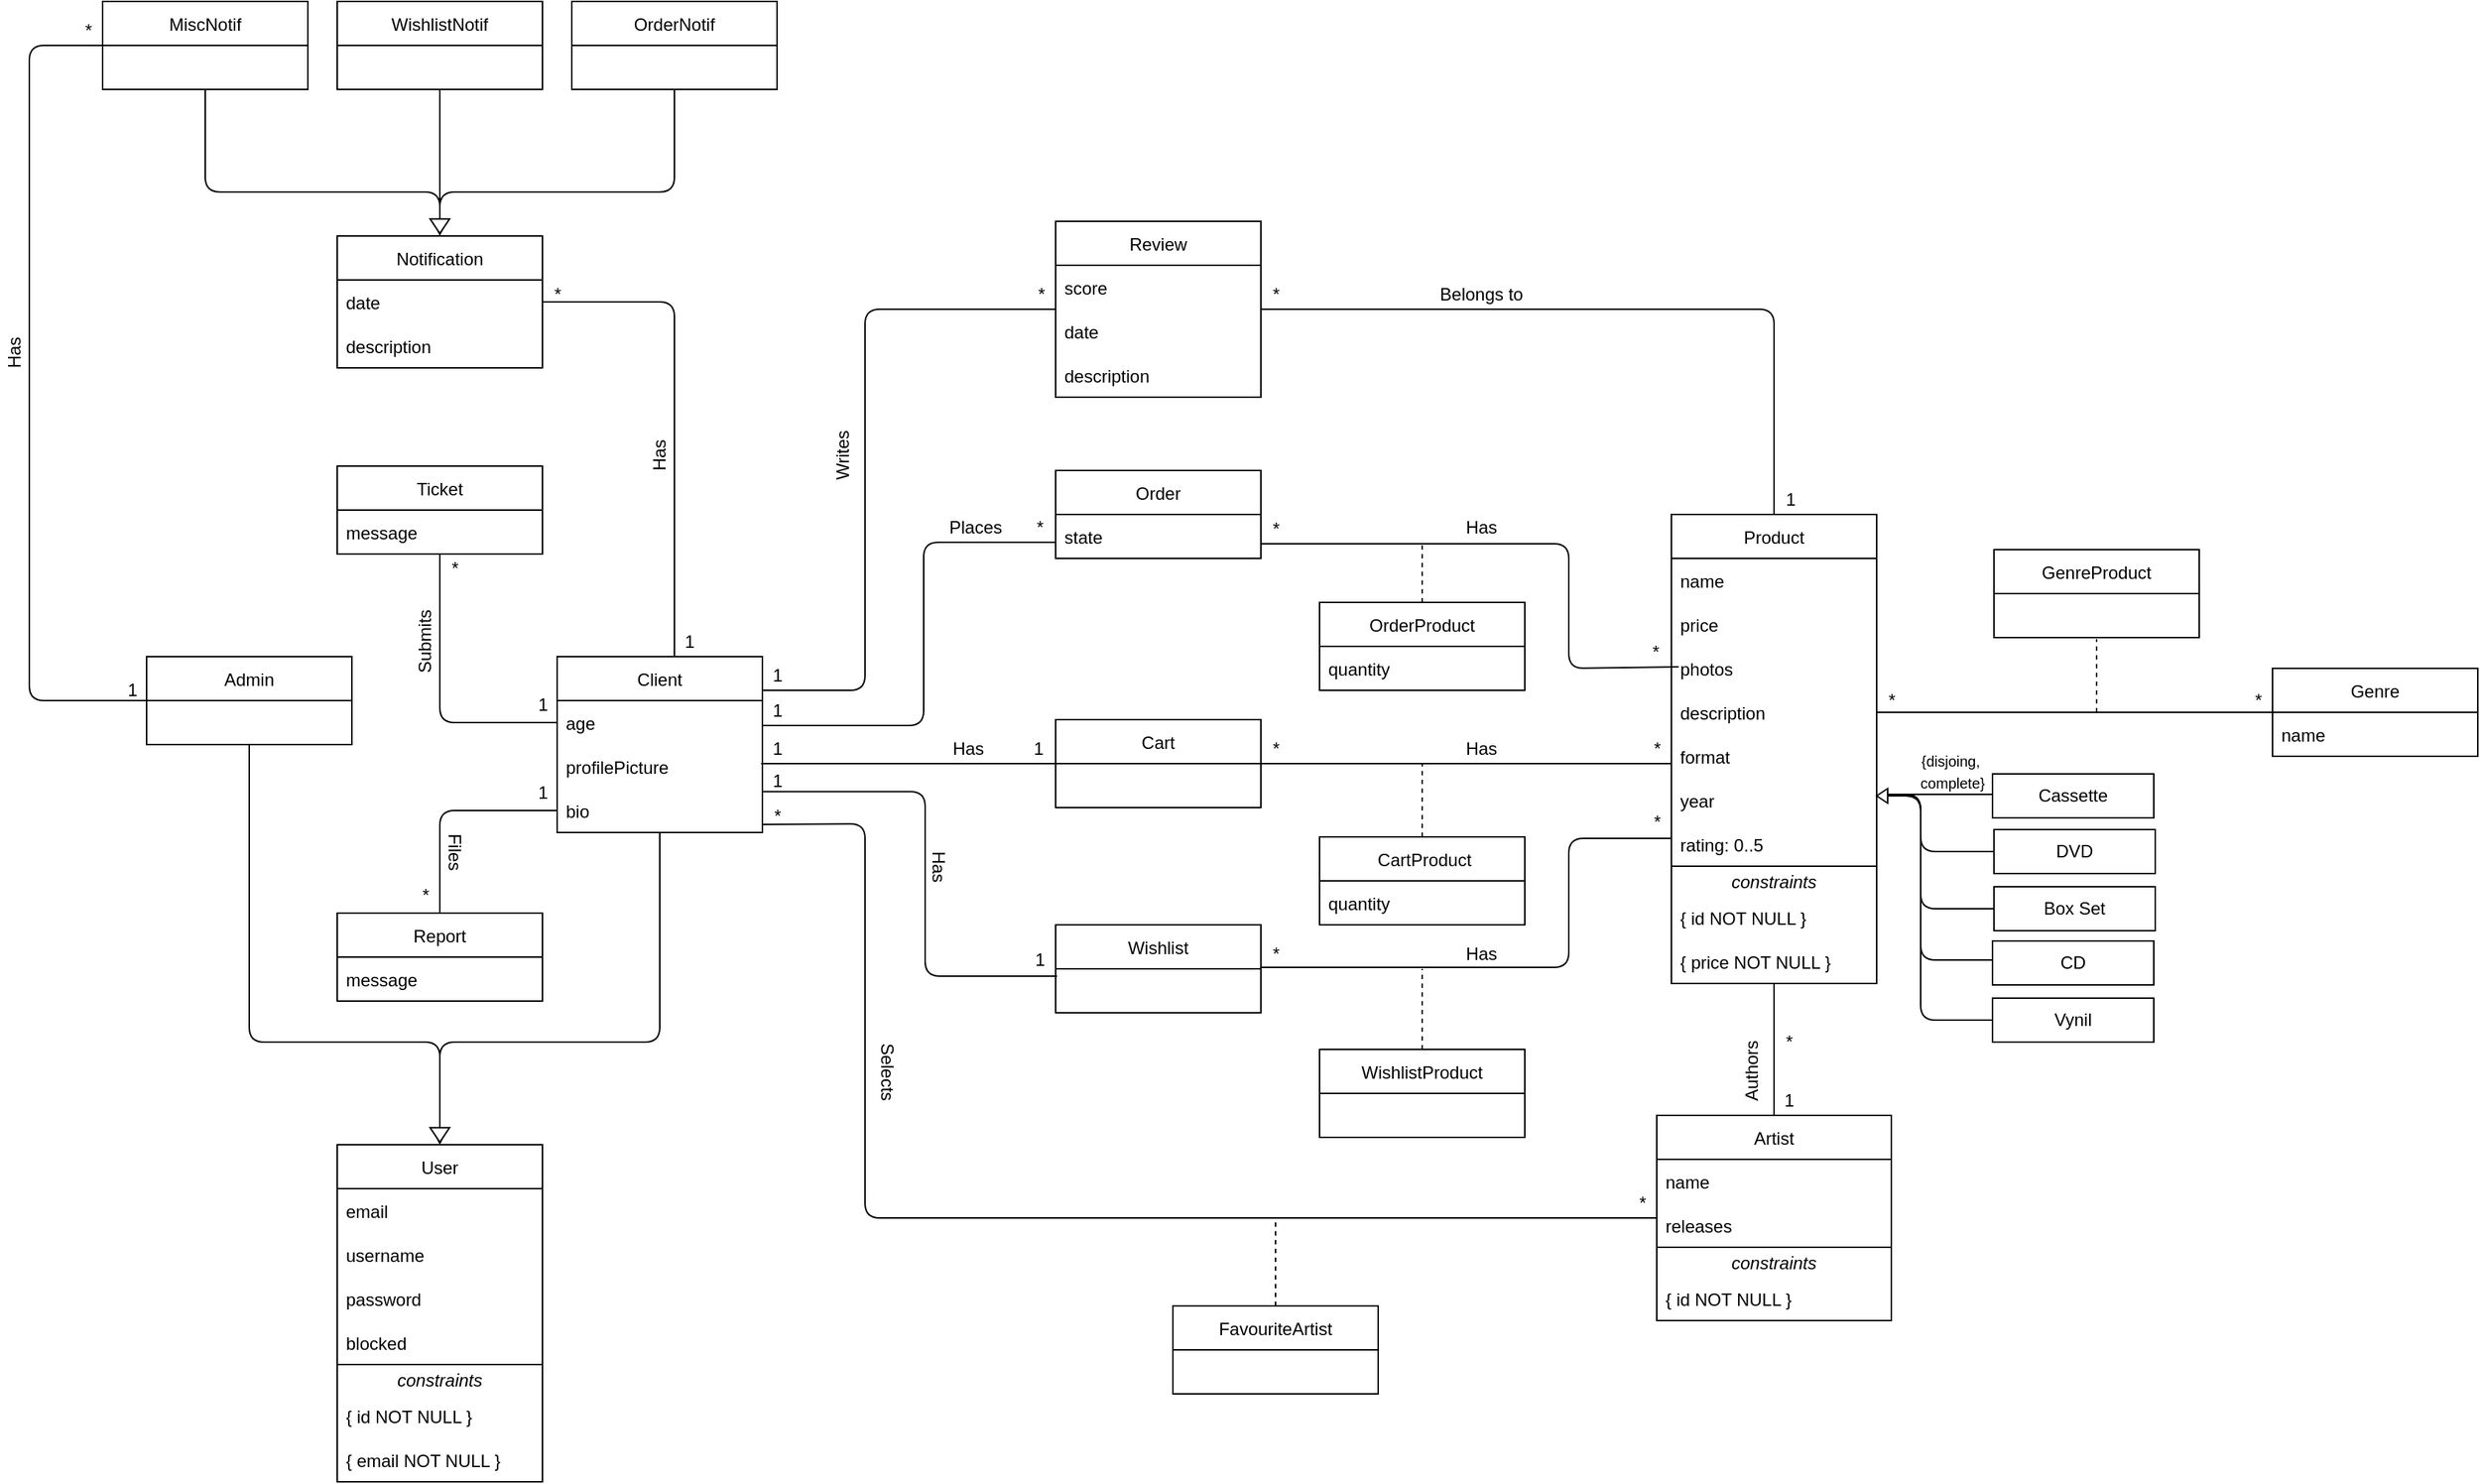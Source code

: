 <mxfile>
    <diagram id="llNI3-u4HUtJi4ST73vL" name="Page-1">
        <mxGraphModel dx="2274" dy="1875" grid="1" gridSize="10" guides="1" tooltips="1" connect="1" arrows="1" fold="1" page="1" pageScale="1" pageWidth="850" pageHeight="1100" math="0" shadow="0">
            <root>
                <mxCell id="0"/>
                <mxCell id="1" parent="0"/>
                <mxCell id="ldvNf7VBA81TMGFVjmtG-9" value="Artist" style="swimlane;fontStyle=0;childLayout=stackLayout;horizontal=1;startSize=30;horizontalStack=0;resizeParent=1;resizeParentMax=0;resizeLast=0;collapsible=1;marginBottom=0;" parent="1" vertex="1">
                    <mxGeometry x="820" y="430" width="160" height="140" as="geometry"/>
                </mxCell>
                <mxCell id="ldvNf7VBA81TMGFVjmtG-11" value="name" style="text;strokeColor=none;fillColor=none;align=left;verticalAlign=middle;spacingLeft=4;spacingRight=4;overflow=hidden;points=[[0,0.5],[1,0.5]];portConstraint=eastwest;rotatable=0;" parent="ldvNf7VBA81TMGFVjmtG-9" vertex="1">
                    <mxGeometry y="30" width="160" height="30" as="geometry"/>
                </mxCell>
                <mxCell id="11" value="releases" style="text;strokeColor=none;fillColor=none;align=left;verticalAlign=middle;spacingLeft=4;spacingRight=4;overflow=hidden;points=[[0,0.5],[1,0.5]];portConstraint=eastwest;rotatable=0;" parent="ldvNf7VBA81TMGFVjmtG-9" vertex="1">
                    <mxGeometry y="60" width="160" height="30" as="geometry"/>
                </mxCell>
                <mxCell id="49" value="" style="swimlane;fontStyle=0;childLayout=stackLayout;horizontal=1;startSize=0;horizontalStack=0;resizeParent=1;resizeParentMax=0;resizeLast=0;collapsible=1;marginBottom=0;" parent="ldvNf7VBA81TMGFVjmtG-9" vertex="1">
                    <mxGeometry y="90" width="160" height="50" as="geometry"/>
                </mxCell>
                <mxCell id="50" value="constraints" style="text;strokeColor=none;fillColor=none;align=center;verticalAlign=middle;spacingLeft=4;spacingRight=4;overflow=hidden;points=[[0,0.5],[1,0.5]];portConstraint=eastwest;rotatable=0;fontStyle=2" parent="49" vertex="1">
                    <mxGeometry width="160" height="20" as="geometry"/>
                </mxCell>
                <mxCell id="51" value="{ id NOT NULL }" style="text;strokeColor=none;fillColor=none;align=left;verticalAlign=middle;spacingLeft=4;spacingRight=4;overflow=hidden;points=[[0,0.5],[1,0.5]];portConstraint=eastwest;rotatable=0;" parent="49" vertex="1">
                    <mxGeometry y="20" width="160" height="30" as="geometry"/>
                </mxCell>
                <mxCell id="41" style="edgeStyle=none;html=1;endArrow=none;endFill=0;entryX=0;entryY=0.5;entryDx=0;entryDy=0;exitX=-0.043;exitY=1.002;exitDx=0;exitDy=0;exitPerimeter=0;" parent="1" source="172" target="ldvNf7VBA81TMGFVjmtG-29" edge="1">
                    <mxGeometry relative="1" as="geometry">
                        <mxPoint x="220" y="182" as="sourcePoint"/>
                        <Array as="points"/>
                    </mxGeometry>
                </mxCell>
                <mxCell id="42" style="edgeStyle=elbowEdgeStyle;html=1;endArrow=none;endFill=0;startArrow=none;exitX=1.001;exitY=0.07;exitDx=0;exitDy=0;exitPerimeter=0;" parent="1" source="107" edge="1">
                    <mxGeometry relative="1" as="geometry">
                        <mxPoint x="210" y="220" as="sourcePoint"/>
                        <Array as="points">
                            <mxPoint x="321" y="200"/>
                        </Array>
                        <mxPoint x="411" y="335" as="targetPoint"/>
                    </mxGeometry>
                </mxCell>
                <mxCell id="43" style="edgeStyle=none;html=1;endArrow=none;endFill=0;exitX=1;exitY=0;exitDx=0;exitDy=0;exitPerimeter=0;" parent="1" edge="1">
                    <mxGeometry relative="1" as="geometry">
                        <Array as="points">
                            <mxPoint x="320" y="164"/>
                            <mxPoint x="320" y="39"/>
                        </Array>
                        <mxPoint x="210" y="164" as="sourcePoint"/>
                        <mxPoint x="410" y="39" as="targetPoint"/>
                    </mxGeometry>
                </mxCell>
                <mxCell id="103" style="edgeStyle=none;html=1;startArrow=none;startFill=0;endArrow=none;endFill=0;exitX=1.001;exitY=0.816;exitDx=0;exitDy=0;exitPerimeter=0;" parent="1" source="107" target="ldvNf7VBA81TMGFVjmtG-9" edge="1">
                    <mxGeometry relative="1" as="geometry">
                        <Array as="points">
                            <mxPoint x="280" y="231"/>
                            <mxPoint x="280" y="500"/>
                        </Array>
                    </mxGeometry>
                </mxCell>
                <mxCell id="108" style="edgeStyle=none;html=1;endArrow=block;endFill=0;" parent="1" source="ldvNf7VBA81TMGFVjmtG-21" target="ldvNf7VBA81TMGFVjmtG-38" edge="1">
                    <mxGeometry relative="1" as="geometry">
                        <Array as="points">
                            <mxPoint x="140" y="380"/>
                            <mxPoint x="-10" y="380"/>
                        </Array>
                    </mxGeometry>
                </mxCell>
                <mxCell id="ldvNf7VBA81TMGFVjmtG-21" value="Client" style="swimlane;fontStyle=0;childLayout=stackLayout;horizontal=1;startSize=30;horizontalStack=0;resizeParent=1;resizeParentMax=0;resizeLast=0;collapsible=1;marginBottom=0;" parent="1" vertex="1">
                    <mxGeometry x="70" y="117" width="140" height="120" as="geometry">
                        <mxRectangle x="70" y="117" width="60" height="30" as="alternateBounds"/>
                    </mxGeometry>
                </mxCell>
                <mxCell id="ldvNf7VBA81TMGFVjmtG-24" value="age" style="text;strokeColor=none;fillColor=none;align=left;verticalAlign=middle;spacingLeft=4;spacingRight=4;overflow=hidden;points=[[0,0.5],[1,0.5]];portConstraint=eastwest;rotatable=0;" parent="ldvNf7VBA81TMGFVjmtG-21" vertex="1">
                    <mxGeometry y="30" width="140" height="30" as="geometry"/>
                </mxCell>
                <mxCell id="ldvNf7VBA81TMGFVjmtG-69" value="profilePicture" style="text;strokeColor=none;fillColor=none;align=left;verticalAlign=middle;spacingLeft=4;spacingRight=4;overflow=hidden;points=[[0,0.5],[1,0.5]];portConstraint=eastwest;rotatable=0;" parent="ldvNf7VBA81TMGFVjmtG-21" vertex="1">
                    <mxGeometry y="60" width="140" height="30" as="geometry"/>
                </mxCell>
                <mxCell id="107" value="bio" style="text;strokeColor=none;fillColor=none;align=left;verticalAlign=middle;spacingLeft=4;spacingRight=4;overflow=hidden;points=[[0,0.5],[1,0.5]];portConstraint=eastwest;rotatable=0;" parent="ldvNf7VBA81TMGFVjmtG-21" vertex="1">
                    <mxGeometry y="90" width="140" height="30" as="geometry"/>
                </mxCell>
                <mxCell id="60" style="edgeStyle=none;html=1;endArrow=none;endFill=0;strokeColor=default;entryX=0;entryY=0.5;entryDx=0;entryDy=0;" parent="1" edge="1">
                    <mxGeometry relative="1" as="geometry">
                        <mxPoint x="830" y="241" as="targetPoint"/>
                        <Array as="points">
                            <mxPoint x="760" y="329"/>
                            <mxPoint x="760" y="241"/>
                        </Array>
                        <mxPoint x="550" y="329" as="sourcePoint"/>
                    </mxGeometry>
                </mxCell>
                <mxCell id="ldvNf7VBA81TMGFVjmtG-25" value="Wishlist" style="swimlane;fontStyle=0;childLayout=stackLayout;horizontal=1;startSize=30;horizontalStack=0;resizeParent=1;resizeParentMax=0;resizeLast=0;collapsible=1;marginBottom=0;" parent="1" vertex="1">
                    <mxGeometry x="410" y="300" width="140" height="60" as="geometry"/>
                </mxCell>
                <mxCell id="62" style="edgeStyle=none;html=1;endArrow=none;endFill=0;strokeColor=default;exitX=1;exitY=0.5;exitDx=0;exitDy=0;" parent="1" source="ldvNf7VBA81TMGFVjmtG-29" edge="1">
                    <mxGeometry relative="1" as="geometry">
                        <mxPoint x="830" y="190" as="targetPoint"/>
                        <mxPoint x="560" y="190" as="sourcePoint"/>
                    </mxGeometry>
                </mxCell>
                <mxCell id="ldvNf7VBA81TMGFVjmtG-29" value="Cart" style="swimlane;fontStyle=0;childLayout=stackLayout;horizontal=1;startSize=30;horizontalStack=0;resizeParent=1;resizeParentMax=0;resizeLast=0;collapsible=1;marginBottom=0;" parent="1" vertex="1">
                    <mxGeometry x="410" y="160" width="140" height="60" as="geometry"/>
                </mxCell>
                <mxCell id="109" style="edgeStyle=none;html=1;endArrow=block;endFill=0;entryX=0.5;entryY=0;entryDx=0;entryDy=0;startArrow=none;" parent="1" source="134" target="ldvNf7VBA81TMGFVjmtG-38" edge="1">
                    <mxGeometry relative="1" as="geometry">
                        <Array as="points"/>
                    </mxGeometry>
                </mxCell>
                <mxCell id="ldvNf7VBA81TMGFVjmtG-34" value="Admin" style="swimlane;fontStyle=0;childLayout=stackLayout;horizontal=1;startSize=30;horizontalStack=0;resizeParent=1;resizeParentMax=0;resizeLast=0;collapsible=1;marginBottom=0;" parent="1" vertex="1">
                    <mxGeometry x="-210" y="117" width="140" height="60" as="geometry"/>
                </mxCell>
                <mxCell id="ldvNf7VBA81TMGFVjmtG-38" value="User" style="swimlane;fontStyle=0;childLayout=stackLayout;horizontal=1;startSize=30;horizontalStack=0;resizeParent=1;resizeParentMax=0;resizeLast=0;collapsible=1;marginBottom=0;" parent="1" vertex="1">
                    <mxGeometry x="-80" y="450" width="140" height="230" as="geometry"/>
                </mxCell>
                <mxCell id="66" value="email" style="text;strokeColor=none;fillColor=none;align=left;verticalAlign=middle;spacingLeft=4;spacingRight=4;overflow=hidden;points=[[0,0.5],[1,0.5]];portConstraint=eastwest;rotatable=0;" parent="ldvNf7VBA81TMGFVjmtG-38" vertex="1">
                    <mxGeometry y="30" width="140" height="30" as="geometry"/>
                </mxCell>
                <mxCell id="ldvNf7VBA81TMGFVjmtG-66" value="username" style="text;strokeColor=none;fillColor=none;align=left;verticalAlign=middle;spacingLeft=4;spacingRight=4;overflow=hidden;points=[[0,0.5],[1,0.5]];portConstraint=eastwest;rotatable=0;" parent="ldvNf7VBA81TMGFVjmtG-38" vertex="1">
                    <mxGeometry y="60" width="140" height="30" as="geometry"/>
                </mxCell>
                <mxCell id="ldvNf7VBA81TMGFVjmtG-41" value="password" style="text;strokeColor=none;fillColor=none;align=left;verticalAlign=middle;spacingLeft=4;spacingRight=4;overflow=hidden;points=[[0,0.5],[1,0.5]];portConstraint=eastwest;rotatable=0;" parent="ldvNf7VBA81TMGFVjmtG-38" vertex="1">
                    <mxGeometry y="90" width="140" height="30" as="geometry"/>
                </mxCell>
                <mxCell id="ldvNf7VBA81TMGFVjmtG-83" value="blocked" style="text;strokeColor=none;fillColor=none;align=left;verticalAlign=middle;spacingLeft=4;spacingRight=4;overflow=hidden;points=[[0,0.5],[1,0.5]];portConstraint=eastwest;rotatable=0;" parent="ldvNf7VBA81TMGFVjmtG-38" vertex="1">
                    <mxGeometry y="120" width="140" height="30" as="geometry"/>
                </mxCell>
                <mxCell id="53" value="" style="swimlane;fontStyle=0;childLayout=stackLayout;horizontal=1;startSize=0;horizontalStack=0;resizeParent=1;resizeParentMax=0;resizeLast=0;collapsible=1;marginBottom=0;" parent="ldvNf7VBA81TMGFVjmtG-38" vertex="1">
                    <mxGeometry y="150" width="140" height="80" as="geometry"/>
                </mxCell>
                <mxCell id="54" value="constraints" style="text;strokeColor=none;fillColor=none;align=center;verticalAlign=middle;spacingLeft=4;spacingRight=4;overflow=hidden;points=[[0,0.5],[1,0.5]];portConstraint=eastwest;rotatable=0;fontStyle=2" parent="53" vertex="1">
                    <mxGeometry width="140" height="20" as="geometry"/>
                </mxCell>
                <mxCell id="55" value="{ id NOT NULL }" style="text;strokeColor=none;fillColor=none;align=left;verticalAlign=middle;spacingLeft=4;spacingRight=4;overflow=hidden;points=[[0,0.5],[1,0.5]];portConstraint=eastwest;rotatable=0;" parent="53" vertex="1">
                    <mxGeometry y="20" width="140" height="30" as="geometry"/>
                </mxCell>
                <mxCell id="56" value="{ email NOT NULL }" style="text;strokeColor=none;fillColor=none;align=left;verticalAlign=middle;spacingLeft=4;spacingRight=4;overflow=hidden;points=[[0,0.5],[1,0.5]];portConstraint=eastwest;rotatable=0;" parent="53" vertex="1">
                    <mxGeometry y="50" width="140" height="30" as="geometry"/>
                </mxCell>
                <mxCell id="ldvNf7VBA81TMGFVjmtG-42" value="Product" style="swimlane;fontStyle=0;childLayout=stackLayout;horizontal=1;startSize=30;horizontalStack=0;resizeParent=1;resizeParentMax=0;resizeLast=0;collapsible=1;marginBottom=0;" parent="1" vertex="1">
                    <mxGeometry x="830" y="20" width="140" height="320" as="geometry"/>
                </mxCell>
                <mxCell id="138" value="name" style="text;strokeColor=none;fillColor=none;align=left;verticalAlign=middle;spacingLeft=4;spacingRight=4;overflow=hidden;points=[[0,0.5],[1,0.5]];portConstraint=eastwest;rotatable=0;" parent="ldvNf7VBA81TMGFVjmtG-42" vertex="1">
                    <mxGeometry y="30" width="140" height="30" as="geometry"/>
                </mxCell>
                <mxCell id="7" value="price" style="text;strokeColor=none;fillColor=none;align=left;verticalAlign=middle;spacingLeft=4;spacingRight=4;overflow=hidden;points=[[0,0.5],[1,0.5]];portConstraint=eastwest;rotatable=0;" parent="ldvNf7VBA81TMGFVjmtG-42" vertex="1">
                    <mxGeometry y="60" width="140" height="30" as="geometry"/>
                </mxCell>
                <mxCell id="5" value="photos" style="text;strokeColor=none;fillColor=none;align=left;verticalAlign=middle;spacingLeft=4;spacingRight=4;overflow=hidden;points=[[0,0.5],[1,0.5]];portConstraint=eastwest;rotatable=0;" parent="ldvNf7VBA81TMGFVjmtG-42" vertex="1">
                    <mxGeometry y="90" width="140" height="30" as="geometry"/>
                </mxCell>
                <mxCell id="3" value="description" style="text;strokeColor=none;fillColor=none;align=left;verticalAlign=middle;spacingLeft=4;spacingRight=4;overflow=hidden;points=[[0,0.5],[1,0.5]];portConstraint=eastwest;rotatable=0;" parent="ldvNf7VBA81TMGFVjmtG-42" vertex="1">
                    <mxGeometry y="120" width="140" height="30" as="geometry"/>
                </mxCell>
                <mxCell id="ldvNf7VBA81TMGFVjmtG-45" value="format" style="text;strokeColor=none;fillColor=none;align=left;verticalAlign=middle;spacingLeft=4;spacingRight=4;overflow=hidden;points=[[0,0.5],[1,0.5]];portConstraint=eastwest;rotatable=0;" parent="ldvNf7VBA81TMGFVjmtG-42" vertex="1">
                    <mxGeometry y="150" width="140" height="30" as="geometry"/>
                </mxCell>
                <mxCell id="4" value="year" style="text;strokeColor=none;fillColor=none;align=left;verticalAlign=middle;spacingLeft=4;spacingRight=4;overflow=hidden;points=[[0,0.5],[1,0.5]];portConstraint=eastwest;rotatable=0;" parent="ldvNf7VBA81TMGFVjmtG-42" vertex="1">
                    <mxGeometry y="180" width="140" height="30" as="geometry"/>
                </mxCell>
                <mxCell id="2" value="rating: 0..5" style="text;strokeColor=none;fillColor=none;align=left;verticalAlign=middle;spacingLeft=4;spacingRight=4;overflow=hidden;points=[[0,0.5],[1,0.5]];portConstraint=eastwest;rotatable=0;" parent="ldvNf7VBA81TMGFVjmtG-42" vertex="1">
                    <mxGeometry y="210" width="140" height="30" as="geometry"/>
                </mxCell>
                <mxCell id="26" value="" style="swimlane;fontStyle=0;childLayout=stackLayout;horizontal=1;startSize=0;horizontalStack=0;resizeParent=1;resizeParentMax=0;resizeLast=0;collapsible=1;marginBottom=0;" parent="ldvNf7VBA81TMGFVjmtG-42" vertex="1">
                    <mxGeometry y="240" width="140" height="80" as="geometry"/>
                </mxCell>
                <mxCell id="27" value="constraints" style="text;strokeColor=none;fillColor=none;align=center;verticalAlign=middle;spacingLeft=4;spacingRight=4;overflow=hidden;points=[[0,0.5],[1,0.5]];portConstraint=eastwest;rotatable=0;fontStyle=2" parent="26" vertex="1">
                    <mxGeometry width="140" height="20" as="geometry"/>
                </mxCell>
                <mxCell id="29" value="{ id NOT NULL }" style="text;strokeColor=none;fillColor=none;align=left;verticalAlign=middle;spacingLeft=4;spacingRight=4;overflow=hidden;points=[[0,0.5],[1,0.5]];portConstraint=eastwest;rotatable=0;" parent="26" vertex="1">
                    <mxGeometry y="20" width="140" height="30" as="geometry"/>
                </mxCell>
                <mxCell id="30" value="{ price NOT NULL }" style="text;strokeColor=none;fillColor=none;align=left;verticalAlign=middle;spacingLeft=4;spacingRight=4;overflow=hidden;points=[[0,0.5],[1,0.5]];portConstraint=eastwest;rotatable=0;" parent="26" vertex="1">
                    <mxGeometry y="50" width="140" height="30" as="geometry"/>
                </mxCell>
                <mxCell id="84" style="edgeStyle=none;html=1;exitX=0;exitY=0.5;exitDx=0;exitDy=0;endArrow=none;endFill=0;" parent="1" edge="1">
                    <mxGeometry relative="1" as="geometry">
                        <Array as="points">
                            <mxPoint x="280" y="-120"/>
                            <mxPoint x="280" y="140"/>
                        </Array>
                        <mxPoint x="210" y="140" as="targetPoint"/>
                        <mxPoint x="410" y="-120" as="sourcePoint"/>
                    </mxGeometry>
                </mxCell>
                <mxCell id="95" style="edgeStyle=none;html=1;endArrow=none;endFill=0;" parent="1" source="ldvNf7VBA81TMGFVjmtG-46" target="ldvNf7VBA81TMGFVjmtG-42" edge="1">
                    <mxGeometry relative="1" as="geometry">
                        <Array as="points">
                            <mxPoint x="900" y="-120"/>
                        </Array>
                    </mxGeometry>
                </mxCell>
                <mxCell id="ldvNf7VBA81TMGFVjmtG-46" value="Review" style="swimlane;fontStyle=0;childLayout=stackLayout;horizontal=1;startSize=30;horizontalStack=0;resizeParent=1;resizeParentMax=0;resizeLast=0;collapsible=1;marginBottom=0;" parent="1" vertex="1">
                    <mxGeometry x="410" y="-180" width="140" height="120" as="geometry"/>
                </mxCell>
                <mxCell id="77" value="score" style="text;strokeColor=none;fillColor=none;align=left;verticalAlign=middle;spacingLeft=4;spacingRight=4;overflow=hidden;points=[[0,0.5],[1,0.5]];portConstraint=eastwest;rotatable=0;" parent="ldvNf7VBA81TMGFVjmtG-46" vertex="1">
                    <mxGeometry y="30" width="140" height="30" as="geometry"/>
                </mxCell>
                <mxCell id="78" value="date" style="text;strokeColor=none;fillColor=none;align=left;verticalAlign=middle;spacingLeft=4;spacingRight=4;overflow=hidden;points=[[0,0.5],[1,0.5]];portConstraint=eastwest;rotatable=0;" parent="ldvNf7VBA81TMGFVjmtG-46" vertex="1">
                    <mxGeometry y="60" width="140" height="30" as="geometry"/>
                </mxCell>
                <mxCell id="ldvNf7VBA81TMGFVjmtG-49" value="description" style="text;strokeColor=none;fillColor=none;align=left;verticalAlign=middle;spacingLeft=4;spacingRight=4;overflow=hidden;points=[[0,0.5],[1,0.5]];portConstraint=eastwest;rotatable=0;" parent="ldvNf7VBA81TMGFVjmtG-46" vertex="1">
                    <mxGeometry y="90" width="140" height="30" as="geometry"/>
                </mxCell>
                <mxCell id="123" style="edgeStyle=none;html=1;entryX=0;entryY=0.5;entryDx=0;entryDy=0;endArrow=none;endFill=0;" parent="1" source="ldvNf7VBA81TMGFVjmtG-50" target="ldvNf7VBA81TMGFVjmtG-24" edge="1">
                    <mxGeometry relative="1" as="geometry">
                        <Array as="points">
                            <mxPoint x="-10" y="162"/>
                        </Array>
                    </mxGeometry>
                </mxCell>
                <mxCell id="ldvNf7VBA81TMGFVjmtG-50" value="Ticket" style="swimlane;fontStyle=0;childLayout=stackLayout;horizontal=1;startSize=30;horizontalStack=0;resizeParent=1;resizeParentMax=0;resizeLast=0;collapsible=1;marginBottom=0;" parent="1" vertex="1">
                    <mxGeometry x="-80" y="-13" width="140" height="60" as="geometry"/>
                </mxCell>
                <mxCell id="ldvNf7VBA81TMGFVjmtG-53" value="message" style="text;strokeColor=none;fillColor=none;align=left;verticalAlign=middle;spacingLeft=4;spacingRight=4;overflow=hidden;points=[[0,0.5],[1,0.5]];portConstraint=eastwest;rotatable=0;" parent="ldvNf7VBA81TMGFVjmtG-50" vertex="1">
                    <mxGeometry y="30" width="140" height="30" as="geometry"/>
                </mxCell>
                <mxCell id="ldvNf7VBA81TMGFVjmtG-58" value="Order" style="swimlane;fontStyle=0;childLayout=stackLayout;horizontal=1;startSize=30;horizontalStack=0;resizeParent=1;resizeParentMax=0;resizeLast=0;collapsible=1;marginBottom=0;" parent="1" vertex="1">
                    <mxGeometry x="410" y="-10" width="140" height="60" as="geometry"/>
                </mxCell>
                <mxCell id="ldvNf7VBA81TMGFVjmtG-60" value="state" style="text;strokeColor=none;fillColor=none;align=left;verticalAlign=middle;spacingLeft=4;spacingRight=4;overflow=hidden;points=[[0,0.5],[1,0.5]];portConstraint=eastwest;rotatable=0;" parent="ldvNf7VBA81TMGFVjmtG-58" vertex="1">
                    <mxGeometry y="30" width="140" height="30" as="geometry"/>
                </mxCell>
                <mxCell id="114" style="edgeStyle=none;html=1;startArrow=none;startFill=0;endArrow=none;endFill=0;exitX=0.5;exitY=0;exitDx=0;exitDy=0;entryX=0;entryY=0.5;entryDx=0;entryDy=0;" parent="1" source="ldvNf7VBA81TMGFVjmtG-62" target="107" edge="1">
                    <mxGeometry relative="1" as="geometry">
                        <Array as="points">
                            <mxPoint x="-10" y="222"/>
                        </Array>
                        <mxPoint y="290" as="sourcePoint"/>
                    </mxGeometry>
                </mxCell>
                <mxCell id="ldvNf7VBA81TMGFVjmtG-62" value="Report" style="swimlane;fontStyle=0;childLayout=stackLayout;horizontal=1;startSize=30;horizontalStack=0;resizeParent=1;resizeParentMax=0;resizeLast=0;collapsible=1;marginBottom=0;" parent="1" vertex="1">
                    <mxGeometry x="-80" y="292" width="140" height="60" as="geometry"/>
                </mxCell>
                <mxCell id="116" value="message" style="text;strokeColor=none;fillColor=none;align=left;verticalAlign=middle;spacingLeft=4;spacingRight=4;overflow=hidden;points=[[0,0.5],[1,0.5]];portConstraint=eastwest;rotatable=0;" parent="ldvNf7VBA81TMGFVjmtG-62" vertex="1">
                    <mxGeometry y="30" width="140" height="30" as="geometry"/>
                </mxCell>
                <mxCell id="ldvNf7VBA81TMGFVjmtG-70" value="Notification" style="swimlane;fontStyle=0;childLayout=stackLayout;horizontal=1;startSize=30;horizontalStack=0;resizeParent=1;resizeParentMax=0;resizeLast=0;collapsible=1;marginBottom=0;" parent="1" vertex="1">
                    <mxGeometry x="-80" y="-170" width="140" height="90" as="geometry"/>
                </mxCell>
                <mxCell id="122" value="date" style="text;strokeColor=none;fillColor=none;align=left;verticalAlign=middle;spacingLeft=4;spacingRight=4;overflow=hidden;points=[[0,0.5],[1,0.5]];portConstraint=eastwest;rotatable=0;" parent="ldvNf7VBA81TMGFVjmtG-70" vertex="1">
                    <mxGeometry y="30" width="140" height="30" as="geometry"/>
                </mxCell>
                <mxCell id="121" value="description" style="text;strokeColor=none;fillColor=none;align=left;verticalAlign=middle;spacingLeft=4;spacingRight=4;overflow=hidden;points=[[0,0.5],[1,0.5]];portConstraint=eastwest;rotatable=0;" parent="ldvNf7VBA81TMGFVjmtG-70" vertex="1">
                    <mxGeometry y="60" width="140" height="30" as="geometry"/>
                </mxCell>
                <mxCell id="97" style="edgeStyle=none;html=1;dashed=1;endArrow=none;endFill=0;strokeColor=default;" parent="1" source="ldvNf7VBA81TMGFVjmtG-74" edge="1">
                    <mxGeometry relative="1" as="geometry">
                        <mxPoint x="660" y="40" as="targetPoint"/>
                    </mxGeometry>
                </mxCell>
                <mxCell id="ldvNf7VBA81TMGFVjmtG-74" value="OrderProduct" style="swimlane;fontStyle=0;childLayout=stackLayout;horizontal=1;startSize=30;horizontalStack=0;resizeParent=1;resizeParentMax=0;resizeLast=0;collapsible=1;marginBottom=0;" parent="1" vertex="1">
                    <mxGeometry x="590" y="80" width="140" height="60" as="geometry"/>
                </mxCell>
                <mxCell id="70" value="quantity" style="text;strokeColor=none;fillColor=none;align=left;verticalAlign=middle;spacingLeft=4;spacingRight=4;overflow=hidden;points=[[0,0.5],[1,0.5]];portConstraint=eastwest;rotatable=0;" parent="ldvNf7VBA81TMGFVjmtG-74" vertex="1">
                    <mxGeometry y="30" width="140" height="30" as="geometry"/>
                </mxCell>
                <mxCell id="ldvNf7VBA81TMGFVjmtG-79" value="WishlistProduct" style="swimlane;fontStyle=0;childLayout=stackLayout;horizontal=1;startSize=30;horizontalStack=0;resizeParent=1;resizeParentMax=0;resizeLast=0;collapsible=1;marginBottom=0;" parent="1" vertex="1">
                    <mxGeometry x="590" y="385" width="140" height="60" as="geometry"/>
                </mxCell>
                <mxCell id="129" style="edgeStyle=none;html=1;exitX=0.5;exitY=1;exitDx=0;exitDy=0;endArrow=none;endFill=0;" parent="1" source="ldvNf7VBA81TMGFVjmtG-85" target="ldvNf7VBA81TMGFVjmtG-70" edge="1">
                    <mxGeometry relative="1" as="geometry">
                        <Array as="points">
                            <mxPoint x="-170" y="-200"/>
                            <mxPoint x="-10" y="-200"/>
                        </Array>
                    </mxGeometry>
                </mxCell>
                <mxCell id="132" style="edgeStyle=none;html=1;startArrow=none;startFill=0;endArrow=none;endFill=0;exitX=0;exitY=0.5;exitDx=0;exitDy=0;entryX=0;entryY=0.5;entryDx=0;entryDy=0;" parent="1" source="ldvNf7VBA81TMGFVjmtG-85" target="ldvNf7VBA81TMGFVjmtG-34" edge="1">
                    <mxGeometry relative="1" as="geometry">
                        <Array as="points">
                            <mxPoint x="-290" y="-300"/>
                            <mxPoint x="-290" y="147"/>
                        </Array>
                    </mxGeometry>
                </mxCell>
                <mxCell id="ldvNf7VBA81TMGFVjmtG-85" value="MiscNotif" style="swimlane;fontStyle=0;childLayout=stackLayout;horizontal=1;startSize=30;horizontalStack=0;resizeParent=1;resizeParentMax=0;resizeLast=0;collapsible=1;marginBottom=0;" parent="1" vertex="1">
                    <mxGeometry x="-240" y="-330" width="140" height="60" as="geometry"/>
                </mxCell>
                <mxCell id="127" style="edgeStyle=none;html=1;exitX=0.5;exitY=1;exitDx=0;exitDy=0;endArrow=block;endFill=1;" parent="1" source="ldvNf7VBA81TMGFVjmtG-88" target="ldvNf7VBA81TMGFVjmtG-70" edge="1">
                    <mxGeometry relative="1" as="geometry"/>
                </mxCell>
                <mxCell id="ldvNf7VBA81TMGFVjmtG-88" value="WishlistNotif" style="swimlane;fontStyle=0;childLayout=stackLayout;horizontal=1;startSize=30;horizontalStack=0;resizeParent=1;resizeParentMax=0;resizeLast=0;collapsible=1;marginBottom=0;" parent="1" vertex="1">
                    <mxGeometry x="-80" y="-330" width="140" height="60" as="geometry"/>
                </mxCell>
                <mxCell id="130" style="edgeStyle=none;html=1;exitX=0.5;exitY=1;exitDx=0;exitDy=0;endArrow=none;endFill=0;" parent="1" source="ldvNf7VBA81TMGFVjmtG-91" target="ldvNf7VBA81TMGFVjmtG-70" edge="1">
                    <mxGeometry relative="1" as="geometry">
                        <Array as="points">
                            <mxPoint x="150" y="-200"/>
                            <mxPoint x="-10" y="-200"/>
                        </Array>
                    </mxGeometry>
                </mxCell>
                <mxCell id="ldvNf7VBA81TMGFVjmtG-91" value="OrderNotif" style="swimlane;fontStyle=0;childLayout=stackLayout;horizontal=1;startSize=30;horizontalStack=0;resizeParent=1;resizeParentMax=0;resizeLast=0;collapsible=1;marginBottom=0;" parent="1" vertex="1">
                    <mxGeometry x="80" y="-330" width="140" height="60" as="geometry"/>
                </mxCell>
                <mxCell id="85" style="edgeStyle=none;html=1;endArrow=none;endFill=0;strokeColor=default;dashed=1;" parent="1" source="Uihrf4TfdW-QpxBS8wyf-2" edge="1">
                    <mxGeometry relative="1" as="geometry">
                        <mxPoint x="660" y="190" as="targetPoint"/>
                    </mxGeometry>
                </mxCell>
                <mxCell id="Uihrf4TfdW-QpxBS8wyf-2" value=" CartProduct" style="swimlane;fontStyle=0;childLayout=stackLayout;horizontal=1;startSize=30;horizontalStack=0;resizeParent=1;resizeParentMax=0;resizeLast=0;collapsible=1;marginBottom=0;" parent="1" vertex="1">
                    <mxGeometry x="590" y="240" width="140" height="60" as="geometry"/>
                </mxCell>
                <mxCell id="71" value="quantity" style="text;strokeColor=none;fillColor=none;align=left;verticalAlign=middle;spacingLeft=4;spacingRight=4;overflow=hidden;points=[[0,0.5],[1,0.5]];portConstraint=eastwest;rotatable=0;" parent="Uihrf4TfdW-QpxBS8wyf-2" vertex="1">
                    <mxGeometry y="30" width="140" height="30" as="geometry"/>
                </mxCell>
                <mxCell id="67" style="edgeStyle=none;html=1;endArrow=none;endFill=0;strokeColor=default;entryX=1.3;entryY=1;entryDx=0;entryDy=0;exitX=1;exitY=0.667;exitDx=0;exitDy=0;exitPerimeter=0;entryPerimeter=0;" parent="1" target="186" edge="1">
                    <mxGeometry relative="1" as="geometry">
                        <mxPoint x="850.02" y="51.59" as="targetPoint"/>
                        <mxPoint x="550" y="40.01" as="sourcePoint"/>
                        <Array as="points">
                            <mxPoint x="760" y="40"/>
                            <mxPoint x="760" y="65"/>
                            <mxPoint x="760" y="125"/>
                        </Array>
                    </mxGeometry>
                </mxCell>
                <mxCell id="87" style="edgeStyle=none;html=1;endArrow=none;endFill=0;startArrow=none;startFill=0;" parent="1" source="ldvNf7VBA81TMGFVjmtG-42" target="ldvNf7VBA81TMGFVjmtG-9" edge="1">
                    <mxGeometry relative="1" as="geometry">
                        <mxPoint x="970" y="190" as="sourcePoint"/>
                    </mxGeometry>
                </mxCell>
                <mxCell id="92" value="" style="endArrow=none;dashed=1;html=1;" parent="1" source="ldvNf7VBA81TMGFVjmtG-79" edge="1">
                    <mxGeometry width="50" height="50" relative="1" as="geometry">
                        <mxPoint x="430" y="400" as="sourcePoint"/>
                        <mxPoint x="660" y="330" as="targetPoint"/>
                    </mxGeometry>
                </mxCell>
                <mxCell id="120" style="edgeStyle=none;html=1;endArrow=none;endFill=0;strokeColor=default;dashed=1;" parent="1" source="117" edge="1">
                    <mxGeometry relative="1" as="geometry">
                        <mxPoint x="560" y="500" as="targetPoint"/>
                    </mxGeometry>
                </mxCell>
                <mxCell id="117" value="FavouriteArtist" style="swimlane;fontStyle=0;childLayout=stackLayout;horizontal=1;startSize=30;horizontalStack=0;resizeParent=1;resizeParentMax=0;resizeLast=0;collapsible=1;marginBottom=0;" parent="1" vertex="1">
                    <mxGeometry x="490" y="560" width="140" height="60" as="geometry"/>
                </mxCell>
                <mxCell id="128" value="" style="endArrow=none;html=1;fontSize=21;edgeStyle=orthogonalEdgeStyle;" parent="1" source="ldvNf7VBA81TMGFVjmtG-21" target="ldvNf7VBA81TMGFVjmtG-70" edge="1">
                    <mxGeometry width="50" height="50" relative="1" as="geometry">
                        <mxPoint x="-230" y="-40" as="sourcePoint"/>
                        <mxPoint x="-180" y="-90" as="targetPoint"/>
                        <Array as="points">
                            <mxPoint x="150" y="-125"/>
                        </Array>
                    </mxGeometry>
                </mxCell>
                <mxCell id="131" value="" style="triangle;whiteSpace=wrap;html=1;fontSize=21;rotation=90;" parent="1" vertex="1">
                    <mxGeometry x="-15" y="-183.33" width="10" height="13.33" as="geometry"/>
                </mxCell>
                <mxCell id="135" value="" style="edgeStyle=none;html=1;endArrow=none;endFill=0;entryX=0.5;entryY=0;entryDx=0;entryDy=0;" parent="1" source="ldvNf7VBA81TMGFVjmtG-34" target="ldvNf7VBA81TMGFVjmtG-38" edge="1">
                    <mxGeometry relative="1" as="geometry">
                        <Array as="points">
                            <mxPoint x="-140" y="380"/>
                            <mxPoint x="-10" y="380"/>
                        </Array>
                        <mxPoint x="-140" y="177" as="sourcePoint"/>
                        <mxPoint x="-10" y="450" as="targetPoint"/>
                    </mxGeometry>
                </mxCell>
                <mxCell id="134" value="" style="triangle;whiteSpace=wrap;html=1;fontSize=21;rotation=90;" parent="1" vertex="1">
                    <mxGeometry x="-15" y="436.67" width="10" height="13.33" as="geometry"/>
                </mxCell>
                <mxCell id="136" value="*" style="text;html=1;align=center;verticalAlign=middle;resizable=0;points=[];autosize=1;strokeColor=none;fillColor=none;" parent="1" vertex="1">
                    <mxGeometry x="-260" y="-320" width="20" height="20" as="geometry"/>
                </mxCell>
                <mxCell id="137" value="1" style="text;html=1;align=center;verticalAlign=middle;resizable=0;points=[];autosize=1;strokeColor=none;fillColor=none;" parent="1" vertex="1">
                    <mxGeometry x="-230" y="130" width="20" height="20" as="geometry"/>
                </mxCell>
                <mxCell id="141" value="CD" style="whiteSpace=wrap;html=1;" parent="1" vertex="1">
                    <mxGeometry x="1049" y="311" width="110" height="30" as="geometry"/>
                </mxCell>
                <mxCell id="143" value="Vynil" style="whiteSpace=wrap;html=1;" parent="1" vertex="1">
                    <mxGeometry x="1049" y="350" width="110" height="30" as="geometry"/>
                </mxCell>
                <mxCell id="144" value="Cassette" style="whiteSpace=wrap;html=1;" parent="1" vertex="1">
                    <mxGeometry x="1049" y="197" width="110" height="30" as="geometry"/>
                </mxCell>
                <mxCell id="145" value="DVD" style="whiteSpace=wrap;html=1;" parent="1" vertex="1">
                    <mxGeometry x="1050" y="235" width="110" height="30" as="geometry"/>
                </mxCell>
                <mxCell id="146" value="Box Set" style="whiteSpace=wrap;html=1;" parent="1" vertex="1">
                    <mxGeometry x="1050" y="274" width="110" height="30" as="geometry"/>
                </mxCell>
                <mxCell id="149" value="" style="endArrow=none;html=1;edgeStyle=orthogonalEdgeStyle;" parent="1" target="146" edge="1">
                    <mxGeometry width="50" height="50" relative="1" as="geometry">
                        <mxPoint x="980" y="211" as="sourcePoint"/>
                        <mxPoint x="1050" y="299" as="targetPoint"/>
                        <Array as="points">
                            <mxPoint x="1000" y="211"/>
                            <mxPoint x="1000" y="289"/>
                        </Array>
                    </mxGeometry>
                </mxCell>
                <mxCell id="152" value="" style="endArrow=none;html=1;edgeStyle=orthogonalEdgeStyle;" parent="1" target="145" edge="1">
                    <mxGeometry width="50" height="50" relative="1" as="geometry">
                        <mxPoint x="980" y="212" as="sourcePoint"/>
                        <mxPoint x="1060" y="295" as="targetPoint"/>
                        <Array as="points">
                            <mxPoint x="970" y="212"/>
                            <mxPoint x="1000" y="212"/>
                            <mxPoint x="1000" y="254"/>
                        </Array>
                    </mxGeometry>
                </mxCell>
                <mxCell id="153" value="" style="endArrow=none;html=1;edgeStyle=orthogonalEdgeStyle;" parent="1" edge="1">
                    <mxGeometry width="50" height="50" relative="1" as="geometry">
                        <mxPoint x="990" y="211" as="sourcePoint"/>
                        <mxPoint x="1049" y="211.034" as="targetPoint"/>
                        <Array as="points">
                            <mxPoint x="970" y="211"/>
                        </Array>
                    </mxGeometry>
                </mxCell>
                <mxCell id="155" value="" style="endArrow=none;html=1;edgeStyle=orthogonalEdgeStyle;exitX=1;exitY=0.5;exitDx=0;exitDy=0;" parent="1" edge="1">
                    <mxGeometry width="50" height="50" relative="1" as="geometry">
                        <mxPoint x="970" y="212" as="sourcePoint"/>
                        <mxPoint x="1049" y="324" as="targetPoint"/>
                        <Array as="points">
                            <mxPoint x="1000" y="212"/>
                            <mxPoint x="1000" y="324"/>
                        </Array>
                    </mxGeometry>
                </mxCell>
                <mxCell id="156" value="" style="endArrow=none;html=1;edgeStyle=orthogonalEdgeStyle;exitX=1;exitY=0.5;exitDx=0;exitDy=0;startArrow=none;" parent="1" source="158" target="143" edge="1">
                    <mxGeometry width="50" height="50" relative="1" as="geometry">
                        <mxPoint x="980" y="222" as="sourcePoint"/>
                        <mxPoint x="1060" y="175" as="targetPoint"/>
                        <Array as="points">
                            <mxPoint x="1000" y="212"/>
                            <mxPoint x="1000" y="365"/>
                        </Array>
                    </mxGeometry>
                </mxCell>
                <mxCell id="157" value="&lt;font style=&quot;font-size: 10px&quot;&gt;{disjoing,&lt;br&gt;&amp;nbsp;complete}&lt;/font&gt;" style="text;html=1;align=center;verticalAlign=middle;resizable=0;points=[];autosize=1;strokeColor=none;fillColor=none;" parent="1" vertex="1">
                    <mxGeometry x="990" y="175" width="60" height="40" as="geometry"/>
                </mxCell>
                <mxCell id="158" value="" style="triangle;whiteSpace=wrap;html=1;fontSize=10;rotation=-180;" parent="1" vertex="1">
                    <mxGeometry x="970" y="207" width="7.5" height="10" as="geometry"/>
                </mxCell>
                <mxCell id="160" value="*" style="text;html=1;align=center;verticalAlign=middle;resizable=0;points=[];autosize=1;strokeColor=none;fillColor=none;" parent="1" vertex="1">
                    <mxGeometry x="60" y="-140" width="20" height="20" as="geometry"/>
                </mxCell>
                <mxCell id="161" value="1" style="text;html=1;align=center;verticalAlign=middle;resizable=0;points=[];autosize=1;strokeColor=none;fillColor=none;" parent="1" vertex="1">
                    <mxGeometry x="150" y="97" width="20" height="20" as="geometry"/>
                </mxCell>
                <mxCell id="162" value="1" style="text;html=1;align=center;verticalAlign=middle;resizable=0;points=[];autosize=1;strokeColor=none;fillColor=none;" parent="1" vertex="1">
                    <mxGeometry x="50" y="140" width="20" height="20" as="geometry"/>
                </mxCell>
                <mxCell id="163" value="*" style="text;html=1;align=center;verticalAlign=middle;resizable=0;points=[];autosize=1;strokeColor=none;fillColor=none;" parent="1" vertex="1">
                    <mxGeometry x="-10" y="47" width="20" height="20" as="geometry"/>
                </mxCell>
                <mxCell id="165" value="1" style="text;html=1;align=center;verticalAlign=middle;resizable=0;points=[];autosize=1;strokeColor=none;fillColor=none;" parent="1" vertex="1">
                    <mxGeometry x="50" y="200" width="20" height="20" as="geometry"/>
                </mxCell>
                <mxCell id="167" value="*" style="text;html=1;align=center;verticalAlign=middle;resizable=0;points=[];autosize=1;strokeColor=none;fillColor=none;" parent="1" vertex="1">
                    <mxGeometry x="-30" y="270" width="20" height="20" as="geometry"/>
                </mxCell>
                <mxCell id="168" value="1" style="text;html=1;align=center;verticalAlign=middle;resizable=0;points=[];autosize=1;strokeColor=none;fillColor=none;" parent="1" vertex="1">
                    <mxGeometry x="210" y="120" width="20" height="20" as="geometry"/>
                </mxCell>
                <mxCell id="169" value="*" style="text;html=1;align=center;verticalAlign=middle;resizable=0;points=[];autosize=1;strokeColor=none;fillColor=none;" parent="1" vertex="1">
                    <mxGeometry x="390" y="-140" width="20" height="20" as="geometry"/>
                </mxCell>
                <mxCell id="170" value="1" style="text;html=1;align=center;verticalAlign=middle;resizable=0;points=[];autosize=1;strokeColor=none;fillColor=none;" parent="1" vertex="1">
                    <mxGeometry x="210" y="144" width="20" height="20" as="geometry"/>
                </mxCell>
                <mxCell id="172" value="1" style="text;html=1;align=center;verticalAlign=middle;resizable=0;points=[];autosize=1;strokeColor=none;fillColor=none;" parent="1" vertex="1">
                    <mxGeometry x="210" y="170" width="20" height="20" as="geometry"/>
                </mxCell>
                <mxCell id="173" value="1" style="text;html=1;align=center;verticalAlign=middle;resizable=0;points=[];autosize=1;strokeColor=none;fillColor=none;" parent="1" vertex="1">
                    <mxGeometry x="210" y="192" width="20" height="20" as="geometry"/>
                </mxCell>
                <mxCell id="174" value="*" style="text;html=1;align=center;verticalAlign=middle;resizable=0;points=[];autosize=1;strokeColor=none;fillColor=none;" parent="1" vertex="1">
                    <mxGeometry x="210" y="216" width="20" height="20" as="geometry"/>
                </mxCell>
                <mxCell id="175" value="*" style="text;html=1;align=center;verticalAlign=middle;resizable=0;points=[];autosize=1;strokeColor=none;fillColor=none;" parent="1" vertex="1">
                    <mxGeometry x="800" y="480" width="20" height="20" as="geometry"/>
                </mxCell>
                <mxCell id="176" value="*" style="text;html=1;align=center;verticalAlign=middle;resizable=0;points=[];autosize=1;strokeColor=none;fillColor=none;" parent="1" vertex="1">
                    <mxGeometry x="900" y="370" width="20" height="20" as="geometry"/>
                </mxCell>
                <mxCell id="177" value="1" style="text;html=1;align=center;verticalAlign=middle;resizable=0;points=[];autosize=1;strokeColor=none;fillColor=none;" parent="1" vertex="1">
                    <mxGeometry x="900" y="410" width="20" height="20" as="geometry"/>
                </mxCell>
                <mxCell id="178" value="1" style="text;html=1;align=center;verticalAlign=middle;resizable=0;points=[];autosize=1;strokeColor=none;fillColor=none;" parent="1" vertex="1">
                    <mxGeometry x="389" y="314" width="20" height="20" as="geometry"/>
                </mxCell>
                <mxCell id="179" value="*" style="text;html=1;align=center;verticalAlign=middle;resizable=0;points=[];autosize=1;strokeColor=none;fillColor=none;" parent="1" vertex="1">
                    <mxGeometry x="550" y="310" width="20" height="20" as="geometry"/>
                </mxCell>
                <mxCell id="180" value="*" style="text;html=1;align=center;verticalAlign=middle;resizable=0;points=[];autosize=1;strokeColor=none;fillColor=none;" parent="1" vertex="1">
                    <mxGeometry x="810" y="220" width="20" height="20" as="geometry"/>
                </mxCell>
                <mxCell id="181" value="*" style="text;html=1;align=center;verticalAlign=middle;resizable=0;points=[];autosize=1;strokeColor=none;fillColor=none;" parent="1" vertex="1">
                    <mxGeometry x="550" y="170" width="20" height="20" as="geometry"/>
                </mxCell>
                <mxCell id="184" value="*" style="text;html=1;align=center;verticalAlign=middle;resizable=0;points=[];autosize=1;strokeColor=none;fillColor=none;" parent="1" vertex="1">
                    <mxGeometry x="810" y="170" width="20" height="20" as="geometry"/>
                </mxCell>
                <mxCell id="185" value="*" style="text;html=1;align=center;verticalAlign=middle;resizable=0;points=[];autosize=1;strokeColor=none;fillColor=none;" parent="1" vertex="1">
                    <mxGeometry x="550" y="20" width="20" height="20" as="geometry"/>
                </mxCell>
                <mxCell id="186" value="*" style="text;html=1;align=center;verticalAlign=middle;resizable=0;points=[];autosize=1;strokeColor=none;fillColor=none;" parent="1" vertex="1">
                    <mxGeometry x="809" y="104" width="20" height="20" as="geometry"/>
                </mxCell>
                <mxCell id="187" value="*" style="text;html=1;align=center;verticalAlign=middle;resizable=0;points=[];autosize=1;strokeColor=none;fillColor=none;" parent="1" vertex="1">
                    <mxGeometry x="550" y="-140" width="20" height="20" as="geometry"/>
                </mxCell>
                <mxCell id="188" value="1" style="text;html=1;align=center;verticalAlign=middle;resizable=0;points=[];autosize=1;strokeColor=none;fillColor=none;" parent="1" vertex="1">
                    <mxGeometry x="901" width="20" height="20" as="geometry"/>
                </mxCell>
                <mxCell id="189" value="1" style="text;html=1;align=center;verticalAlign=middle;resizable=0;points=[];autosize=1;strokeColor=none;fillColor=none;" parent="1" vertex="1">
                    <mxGeometry x="388" y="170" width="20" height="20" as="geometry"/>
                </mxCell>
                <mxCell id="190" value="*" style="text;html=1;align=center;verticalAlign=middle;resizable=0;points=[];autosize=1;strokeColor=none;fillColor=none;" parent="1" vertex="1">
                    <mxGeometry x="389" y="19" width="20" height="20" as="geometry"/>
                </mxCell>
                <mxCell id="192" value="Has" style="text;html=1;align=center;verticalAlign=middle;resizable=0;points=[];autosize=1;strokeColor=none;fillColor=none;" parent="1" vertex="1">
                    <mxGeometry x="680" y="19" width="40" height="20" as="geometry"/>
                </mxCell>
                <mxCell id="193" value="Has" style="text;html=1;align=center;verticalAlign=middle;resizable=0;points=[];autosize=1;strokeColor=none;fillColor=none;" parent="1" vertex="1">
                    <mxGeometry x="680" y="170" width="40" height="20" as="geometry"/>
                </mxCell>
                <mxCell id="194" value="Has" style="text;html=1;align=center;verticalAlign=middle;resizable=0;points=[];autosize=1;strokeColor=none;fillColor=none;" parent="1" vertex="1">
                    <mxGeometry x="680" y="310" width="40" height="20" as="geometry"/>
                </mxCell>
                <mxCell id="195" value="Has" style="text;html=1;align=center;verticalAlign=middle;resizable=0;points=[];autosize=1;strokeColor=none;fillColor=none;rotation=90;" parent="1" vertex="1">
                    <mxGeometry x="310" y="250" width="40" height="20" as="geometry"/>
                </mxCell>
                <mxCell id="196" value="Has" style="text;html=1;align=center;verticalAlign=middle;resizable=0;points=[];autosize=1;strokeColor=none;fillColor=none;" parent="1" vertex="1">
                    <mxGeometry x="330" y="170" width="40" height="20" as="geometry"/>
                </mxCell>
                <mxCell id="197" value="Places" style="text;html=1;align=center;verticalAlign=middle;resizable=0;points=[];autosize=1;strokeColor=none;fillColor=none;" parent="1" vertex="1">
                    <mxGeometry x="330" y="19" width="50" height="20" as="geometry"/>
                </mxCell>
                <mxCell id="198" value="Writes" style="text;html=1;align=center;verticalAlign=middle;resizable=0;points=[];autosize=1;strokeColor=none;fillColor=none;rotation=-90;" parent="1" vertex="1">
                    <mxGeometry x="240" y="-30" width="50" height="20" as="geometry"/>
                </mxCell>
                <mxCell id="199" value="Selects" style="text;html=1;align=center;verticalAlign=middle;resizable=0;points=[];autosize=1;strokeColor=none;fillColor=none;rotation=90;" parent="1" vertex="1">
                    <mxGeometry x="270" y="390" width="50" height="20" as="geometry"/>
                </mxCell>
                <mxCell id="200" value="Belongs to" style="text;html=1;align=center;verticalAlign=middle;resizable=0;points=[];autosize=1;strokeColor=none;fillColor=none;" parent="1" vertex="1">
                    <mxGeometry x="665" y="-140" width="70" height="20" as="geometry"/>
                </mxCell>
                <mxCell id="201" value="Has" style="text;html=1;align=center;verticalAlign=middle;resizable=0;points=[];autosize=1;strokeColor=none;fillColor=none;rotation=-90;" parent="1" vertex="1">
                    <mxGeometry x="-320" y="-100" width="40" height="20" as="geometry"/>
                </mxCell>
                <mxCell id="202" value="Has" style="text;html=1;align=center;verticalAlign=middle;resizable=0;points=[];autosize=1;strokeColor=none;fillColor=none;rotation=-90;" parent="1" vertex="1">
                    <mxGeometry x="120" y="-30" width="40" height="20" as="geometry"/>
                </mxCell>
                <mxCell id="203" value="Files" style="text;html=1;align=center;verticalAlign=middle;resizable=0;points=[];autosize=1;strokeColor=none;fillColor=none;rotation=90;" parent="1" vertex="1">
                    <mxGeometry x="-20" y="240" width="40" height="20" as="geometry"/>
                </mxCell>
                <mxCell id="204" value="Submits" style="text;html=1;align=center;verticalAlign=middle;resizable=0;points=[];autosize=1;strokeColor=none;fillColor=none;rotation=-90;" parent="1" vertex="1">
                    <mxGeometry x="-50" y="97" width="60" height="20" as="geometry"/>
                </mxCell>
                <mxCell id="205" value="Authors" style="text;html=1;align=center;verticalAlign=middle;resizable=0;points=[];autosize=1;strokeColor=none;fillColor=none;rotation=-90;" parent="1" vertex="1">
                    <mxGeometry x="855" y="390" width="60" height="20" as="geometry"/>
                </mxCell>
                <mxCell id="211" value="Genre" style="swimlane;fontStyle=0;childLayout=stackLayout;horizontal=1;startSize=30;horizontalStack=0;resizeParent=1;resizeParentMax=0;resizeLast=0;collapsible=1;marginBottom=0;" parent="1" vertex="1">
                    <mxGeometry x="1240" y="125" width="140" height="60" as="geometry"/>
                </mxCell>
                <mxCell id="212" value="name" style="text;strokeColor=none;fillColor=none;align=left;verticalAlign=middle;spacingLeft=4;spacingRight=4;overflow=hidden;points=[[0,0.5],[1,0.5]];portConstraint=eastwest;rotatable=0;" parent="211" vertex="1">
                    <mxGeometry y="30" width="140" height="30" as="geometry"/>
                </mxCell>
                <mxCell id="213" value="" style="endArrow=none;html=1;exitX=1;exitY=0.5;exitDx=0;exitDy=0;" parent="1" target="211" edge="1">
                    <mxGeometry width="50" height="50" relative="1" as="geometry">
                        <mxPoint x="970" y="155" as="sourcePoint"/>
                        <mxPoint x="1070" y="60" as="targetPoint"/>
                        <Array as="points">
                            <mxPoint x="1060" y="155"/>
                        </Array>
                    </mxGeometry>
                </mxCell>
                <mxCell id="214" value="*" style="text;html=1;align=center;verticalAlign=middle;resizable=0;points=[];autosize=1;strokeColor=none;fillColor=none;" parent="1" vertex="1">
                    <mxGeometry x="970" y="137" width="20" height="20" as="geometry"/>
                </mxCell>
                <mxCell id="215" value="*" style="text;html=1;align=center;verticalAlign=middle;resizable=0;points=[];autosize=1;strokeColor=none;fillColor=none;" parent="1" vertex="1">
                    <mxGeometry x="1220" y="137" width="20" height="20" as="geometry"/>
                </mxCell>
                <mxCell id="216" style="edgeStyle=none;html=1;endArrow=none;endFill=0;strokeColor=default;dashed=1;" edge="1" parent="1">
                    <mxGeometry relative="1" as="geometry">
                        <mxPoint x="1120" y="105" as="targetPoint"/>
                        <mxPoint x="1120" y="155" as="sourcePoint"/>
                    </mxGeometry>
                </mxCell>
                <mxCell id="217" value="GenreProduct" style="swimlane;fontStyle=0;childLayout=stackLayout;horizontal=1;startSize=30;horizontalStack=0;resizeParent=1;resizeParentMax=0;resizeLast=0;collapsible=1;marginBottom=0;" vertex="1" parent="1">
                    <mxGeometry x="1050" y="44" width="140" height="60" as="geometry"/>
                </mxCell>
            </root>
        </mxGraphModel>
    </diagram>
</mxfile>